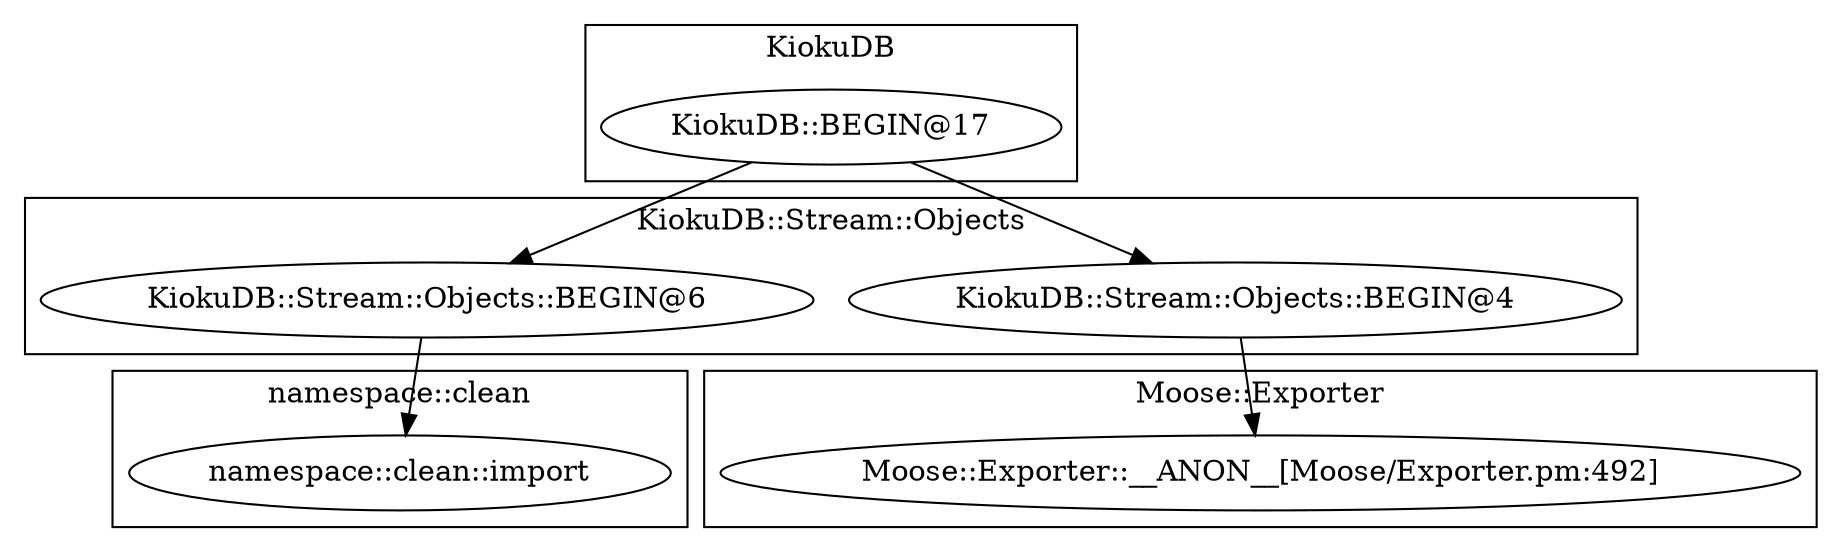digraph {
graph [overlap=false]
subgraph cluster_KiokuDB_Stream_Objects {
	label="KiokuDB::Stream::Objects";
	"KiokuDB::Stream::Objects::BEGIN@6";
	"KiokuDB::Stream::Objects::BEGIN@4";
}
subgraph cluster_namespace_clean {
	label="namespace::clean";
	"namespace::clean::import";
}
subgraph cluster_KiokuDB {
	label="KiokuDB";
	"KiokuDB::BEGIN@17";
}
subgraph cluster_Moose_Exporter {
	label="Moose::Exporter";
	"Moose::Exporter::__ANON__[Moose/Exporter.pm:492]";
}
"KiokuDB::Stream::Objects::BEGIN@6" -> "namespace::clean::import";
"KiokuDB::Stream::Objects::BEGIN@4" -> "Moose::Exporter::__ANON__[Moose/Exporter.pm:492]";
"KiokuDB::BEGIN@17" -> "KiokuDB::Stream::Objects::BEGIN@4";
"KiokuDB::BEGIN@17" -> "KiokuDB::Stream::Objects::BEGIN@6";
}
